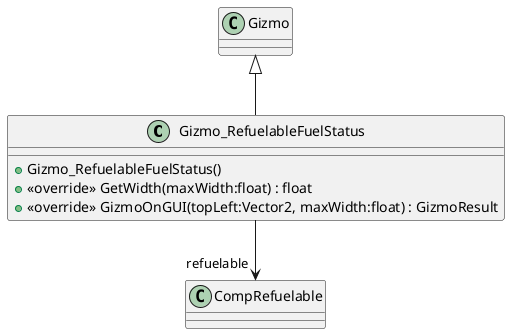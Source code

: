 @startuml
class Gizmo_RefuelableFuelStatus {
    + Gizmo_RefuelableFuelStatus()
    + <<override>> GetWidth(maxWidth:float) : float
    + <<override>> GizmoOnGUI(topLeft:Vector2, maxWidth:float) : GizmoResult
}
Gizmo <|-- Gizmo_RefuelableFuelStatus
Gizmo_RefuelableFuelStatus --> "refuelable" CompRefuelable
@enduml
